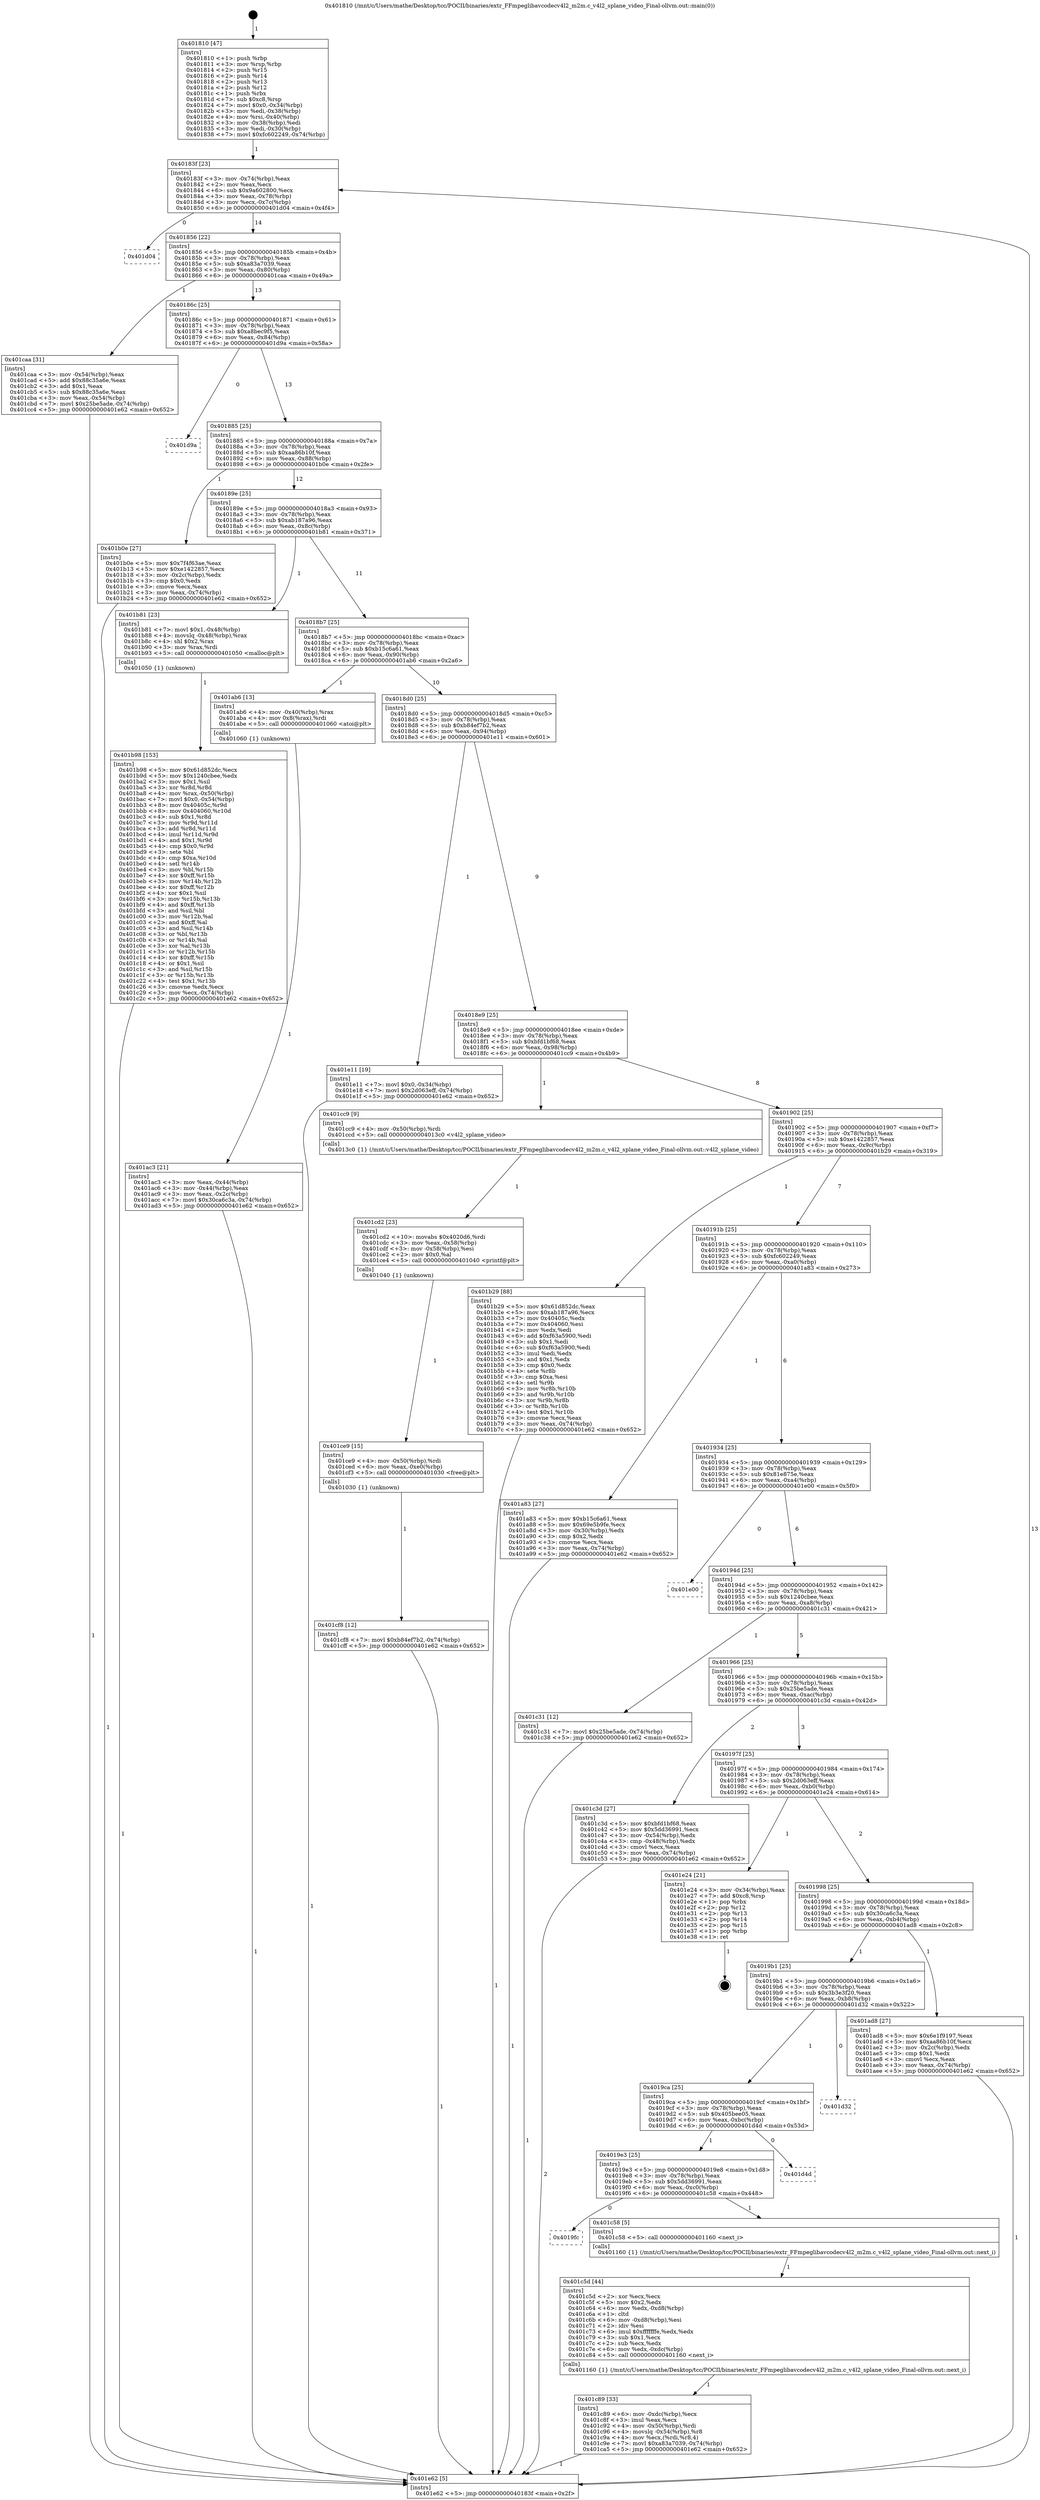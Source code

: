 digraph "0x401810" {
  label = "0x401810 (/mnt/c/Users/mathe/Desktop/tcc/POCII/binaries/extr_FFmpeglibavcodecv4l2_m2m.c_v4l2_splane_video_Final-ollvm.out::main(0))"
  labelloc = "t"
  node[shape=record]

  Entry [label="",width=0.3,height=0.3,shape=circle,fillcolor=black,style=filled]
  "0x40183f" [label="{
     0x40183f [23]\l
     | [instrs]\l
     &nbsp;&nbsp;0x40183f \<+3\>: mov -0x74(%rbp),%eax\l
     &nbsp;&nbsp;0x401842 \<+2\>: mov %eax,%ecx\l
     &nbsp;&nbsp;0x401844 \<+6\>: sub $0x9a602800,%ecx\l
     &nbsp;&nbsp;0x40184a \<+3\>: mov %eax,-0x78(%rbp)\l
     &nbsp;&nbsp;0x40184d \<+3\>: mov %ecx,-0x7c(%rbp)\l
     &nbsp;&nbsp;0x401850 \<+6\>: je 0000000000401d04 \<main+0x4f4\>\l
  }"]
  "0x401d04" [label="{
     0x401d04\l
  }", style=dashed]
  "0x401856" [label="{
     0x401856 [22]\l
     | [instrs]\l
     &nbsp;&nbsp;0x401856 \<+5\>: jmp 000000000040185b \<main+0x4b\>\l
     &nbsp;&nbsp;0x40185b \<+3\>: mov -0x78(%rbp),%eax\l
     &nbsp;&nbsp;0x40185e \<+5\>: sub $0xa83a7039,%eax\l
     &nbsp;&nbsp;0x401863 \<+3\>: mov %eax,-0x80(%rbp)\l
     &nbsp;&nbsp;0x401866 \<+6\>: je 0000000000401caa \<main+0x49a\>\l
  }"]
  Exit [label="",width=0.3,height=0.3,shape=circle,fillcolor=black,style=filled,peripheries=2]
  "0x401caa" [label="{
     0x401caa [31]\l
     | [instrs]\l
     &nbsp;&nbsp;0x401caa \<+3\>: mov -0x54(%rbp),%eax\l
     &nbsp;&nbsp;0x401cad \<+5\>: add $0x88c35a6e,%eax\l
     &nbsp;&nbsp;0x401cb2 \<+3\>: add $0x1,%eax\l
     &nbsp;&nbsp;0x401cb5 \<+5\>: sub $0x88c35a6e,%eax\l
     &nbsp;&nbsp;0x401cba \<+3\>: mov %eax,-0x54(%rbp)\l
     &nbsp;&nbsp;0x401cbd \<+7\>: movl $0x25be5ade,-0x74(%rbp)\l
     &nbsp;&nbsp;0x401cc4 \<+5\>: jmp 0000000000401e62 \<main+0x652\>\l
  }"]
  "0x40186c" [label="{
     0x40186c [25]\l
     | [instrs]\l
     &nbsp;&nbsp;0x40186c \<+5\>: jmp 0000000000401871 \<main+0x61\>\l
     &nbsp;&nbsp;0x401871 \<+3\>: mov -0x78(%rbp),%eax\l
     &nbsp;&nbsp;0x401874 \<+5\>: sub $0xa8bec9f5,%eax\l
     &nbsp;&nbsp;0x401879 \<+6\>: mov %eax,-0x84(%rbp)\l
     &nbsp;&nbsp;0x40187f \<+6\>: je 0000000000401d9a \<main+0x58a\>\l
  }"]
  "0x401cf8" [label="{
     0x401cf8 [12]\l
     | [instrs]\l
     &nbsp;&nbsp;0x401cf8 \<+7\>: movl $0xb84ef7b2,-0x74(%rbp)\l
     &nbsp;&nbsp;0x401cff \<+5\>: jmp 0000000000401e62 \<main+0x652\>\l
  }"]
  "0x401d9a" [label="{
     0x401d9a\l
  }", style=dashed]
  "0x401885" [label="{
     0x401885 [25]\l
     | [instrs]\l
     &nbsp;&nbsp;0x401885 \<+5\>: jmp 000000000040188a \<main+0x7a\>\l
     &nbsp;&nbsp;0x40188a \<+3\>: mov -0x78(%rbp),%eax\l
     &nbsp;&nbsp;0x40188d \<+5\>: sub $0xaa86b10f,%eax\l
     &nbsp;&nbsp;0x401892 \<+6\>: mov %eax,-0x88(%rbp)\l
     &nbsp;&nbsp;0x401898 \<+6\>: je 0000000000401b0e \<main+0x2fe\>\l
  }"]
  "0x401ce9" [label="{
     0x401ce9 [15]\l
     | [instrs]\l
     &nbsp;&nbsp;0x401ce9 \<+4\>: mov -0x50(%rbp),%rdi\l
     &nbsp;&nbsp;0x401ced \<+6\>: mov %eax,-0xe0(%rbp)\l
     &nbsp;&nbsp;0x401cf3 \<+5\>: call 0000000000401030 \<free@plt\>\l
     | [calls]\l
     &nbsp;&nbsp;0x401030 \{1\} (unknown)\l
  }"]
  "0x401b0e" [label="{
     0x401b0e [27]\l
     | [instrs]\l
     &nbsp;&nbsp;0x401b0e \<+5\>: mov $0x7f4f63ae,%eax\l
     &nbsp;&nbsp;0x401b13 \<+5\>: mov $0xe1422857,%ecx\l
     &nbsp;&nbsp;0x401b18 \<+3\>: mov -0x2c(%rbp),%edx\l
     &nbsp;&nbsp;0x401b1b \<+3\>: cmp $0x0,%edx\l
     &nbsp;&nbsp;0x401b1e \<+3\>: cmove %ecx,%eax\l
     &nbsp;&nbsp;0x401b21 \<+3\>: mov %eax,-0x74(%rbp)\l
     &nbsp;&nbsp;0x401b24 \<+5\>: jmp 0000000000401e62 \<main+0x652\>\l
  }"]
  "0x40189e" [label="{
     0x40189e [25]\l
     | [instrs]\l
     &nbsp;&nbsp;0x40189e \<+5\>: jmp 00000000004018a3 \<main+0x93\>\l
     &nbsp;&nbsp;0x4018a3 \<+3\>: mov -0x78(%rbp),%eax\l
     &nbsp;&nbsp;0x4018a6 \<+5\>: sub $0xab187a96,%eax\l
     &nbsp;&nbsp;0x4018ab \<+6\>: mov %eax,-0x8c(%rbp)\l
     &nbsp;&nbsp;0x4018b1 \<+6\>: je 0000000000401b81 \<main+0x371\>\l
  }"]
  "0x401cd2" [label="{
     0x401cd2 [23]\l
     | [instrs]\l
     &nbsp;&nbsp;0x401cd2 \<+10\>: movabs $0x4020d6,%rdi\l
     &nbsp;&nbsp;0x401cdc \<+3\>: mov %eax,-0x58(%rbp)\l
     &nbsp;&nbsp;0x401cdf \<+3\>: mov -0x58(%rbp),%esi\l
     &nbsp;&nbsp;0x401ce2 \<+2\>: mov $0x0,%al\l
     &nbsp;&nbsp;0x401ce4 \<+5\>: call 0000000000401040 \<printf@plt\>\l
     | [calls]\l
     &nbsp;&nbsp;0x401040 \{1\} (unknown)\l
  }"]
  "0x401b81" [label="{
     0x401b81 [23]\l
     | [instrs]\l
     &nbsp;&nbsp;0x401b81 \<+7\>: movl $0x1,-0x48(%rbp)\l
     &nbsp;&nbsp;0x401b88 \<+4\>: movslq -0x48(%rbp),%rax\l
     &nbsp;&nbsp;0x401b8c \<+4\>: shl $0x2,%rax\l
     &nbsp;&nbsp;0x401b90 \<+3\>: mov %rax,%rdi\l
     &nbsp;&nbsp;0x401b93 \<+5\>: call 0000000000401050 \<malloc@plt\>\l
     | [calls]\l
     &nbsp;&nbsp;0x401050 \{1\} (unknown)\l
  }"]
  "0x4018b7" [label="{
     0x4018b7 [25]\l
     | [instrs]\l
     &nbsp;&nbsp;0x4018b7 \<+5\>: jmp 00000000004018bc \<main+0xac\>\l
     &nbsp;&nbsp;0x4018bc \<+3\>: mov -0x78(%rbp),%eax\l
     &nbsp;&nbsp;0x4018bf \<+5\>: sub $0xb15c6a61,%eax\l
     &nbsp;&nbsp;0x4018c4 \<+6\>: mov %eax,-0x90(%rbp)\l
     &nbsp;&nbsp;0x4018ca \<+6\>: je 0000000000401ab6 \<main+0x2a6\>\l
  }"]
  "0x401c89" [label="{
     0x401c89 [33]\l
     | [instrs]\l
     &nbsp;&nbsp;0x401c89 \<+6\>: mov -0xdc(%rbp),%ecx\l
     &nbsp;&nbsp;0x401c8f \<+3\>: imul %eax,%ecx\l
     &nbsp;&nbsp;0x401c92 \<+4\>: mov -0x50(%rbp),%rdi\l
     &nbsp;&nbsp;0x401c96 \<+4\>: movslq -0x54(%rbp),%r8\l
     &nbsp;&nbsp;0x401c9a \<+4\>: mov %ecx,(%rdi,%r8,4)\l
     &nbsp;&nbsp;0x401c9e \<+7\>: movl $0xa83a7039,-0x74(%rbp)\l
     &nbsp;&nbsp;0x401ca5 \<+5\>: jmp 0000000000401e62 \<main+0x652\>\l
  }"]
  "0x401ab6" [label="{
     0x401ab6 [13]\l
     | [instrs]\l
     &nbsp;&nbsp;0x401ab6 \<+4\>: mov -0x40(%rbp),%rax\l
     &nbsp;&nbsp;0x401aba \<+4\>: mov 0x8(%rax),%rdi\l
     &nbsp;&nbsp;0x401abe \<+5\>: call 0000000000401060 \<atoi@plt\>\l
     | [calls]\l
     &nbsp;&nbsp;0x401060 \{1\} (unknown)\l
  }"]
  "0x4018d0" [label="{
     0x4018d0 [25]\l
     | [instrs]\l
     &nbsp;&nbsp;0x4018d0 \<+5\>: jmp 00000000004018d5 \<main+0xc5\>\l
     &nbsp;&nbsp;0x4018d5 \<+3\>: mov -0x78(%rbp),%eax\l
     &nbsp;&nbsp;0x4018d8 \<+5\>: sub $0xb84ef7b2,%eax\l
     &nbsp;&nbsp;0x4018dd \<+6\>: mov %eax,-0x94(%rbp)\l
     &nbsp;&nbsp;0x4018e3 \<+6\>: je 0000000000401e11 \<main+0x601\>\l
  }"]
  "0x401c5d" [label="{
     0x401c5d [44]\l
     | [instrs]\l
     &nbsp;&nbsp;0x401c5d \<+2\>: xor %ecx,%ecx\l
     &nbsp;&nbsp;0x401c5f \<+5\>: mov $0x2,%edx\l
     &nbsp;&nbsp;0x401c64 \<+6\>: mov %edx,-0xd8(%rbp)\l
     &nbsp;&nbsp;0x401c6a \<+1\>: cltd\l
     &nbsp;&nbsp;0x401c6b \<+6\>: mov -0xd8(%rbp),%esi\l
     &nbsp;&nbsp;0x401c71 \<+2\>: idiv %esi\l
     &nbsp;&nbsp;0x401c73 \<+6\>: imul $0xfffffffe,%edx,%edx\l
     &nbsp;&nbsp;0x401c79 \<+3\>: sub $0x1,%ecx\l
     &nbsp;&nbsp;0x401c7c \<+2\>: sub %ecx,%edx\l
     &nbsp;&nbsp;0x401c7e \<+6\>: mov %edx,-0xdc(%rbp)\l
     &nbsp;&nbsp;0x401c84 \<+5\>: call 0000000000401160 \<next_i\>\l
     | [calls]\l
     &nbsp;&nbsp;0x401160 \{1\} (/mnt/c/Users/mathe/Desktop/tcc/POCII/binaries/extr_FFmpeglibavcodecv4l2_m2m.c_v4l2_splane_video_Final-ollvm.out::next_i)\l
  }"]
  "0x401e11" [label="{
     0x401e11 [19]\l
     | [instrs]\l
     &nbsp;&nbsp;0x401e11 \<+7\>: movl $0x0,-0x34(%rbp)\l
     &nbsp;&nbsp;0x401e18 \<+7\>: movl $0x2d063eff,-0x74(%rbp)\l
     &nbsp;&nbsp;0x401e1f \<+5\>: jmp 0000000000401e62 \<main+0x652\>\l
  }"]
  "0x4018e9" [label="{
     0x4018e9 [25]\l
     | [instrs]\l
     &nbsp;&nbsp;0x4018e9 \<+5\>: jmp 00000000004018ee \<main+0xde\>\l
     &nbsp;&nbsp;0x4018ee \<+3\>: mov -0x78(%rbp),%eax\l
     &nbsp;&nbsp;0x4018f1 \<+5\>: sub $0xbfd1bf68,%eax\l
     &nbsp;&nbsp;0x4018f6 \<+6\>: mov %eax,-0x98(%rbp)\l
     &nbsp;&nbsp;0x4018fc \<+6\>: je 0000000000401cc9 \<main+0x4b9\>\l
  }"]
  "0x4019fc" [label="{
     0x4019fc\l
  }", style=dashed]
  "0x401cc9" [label="{
     0x401cc9 [9]\l
     | [instrs]\l
     &nbsp;&nbsp;0x401cc9 \<+4\>: mov -0x50(%rbp),%rdi\l
     &nbsp;&nbsp;0x401ccd \<+5\>: call 00000000004013c0 \<v4l2_splane_video\>\l
     | [calls]\l
     &nbsp;&nbsp;0x4013c0 \{1\} (/mnt/c/Users/mathe/Desktop/tcc/POCII/binaries/extr_FFmpeglibavcodecv4l2_m2m.c_v4l2_splane_video_Final-ollvm.out::v4l2_splane_video)\l
  }"]
  "0x401902" [label="{
     0x401902 [25]\l
     | [instrs]\l
     &nbsp;&nbsp;0x401902 \<+5\>: jmp 0000000000401907 \<main+0xf7\>\l
     &nbsp;&nbsp;0x401907 \<+3\>: mov -0x78(%rbp),%eax\l
     &nbsp;&nbsp;0x40190a \<+5\>: sub $0xe1422857,%eax\l
     &nbsp;&nbsp;0x40190f \<+6\>: mov %eax,-0x9c(%rbp)\l
     &nbsp;&nbsp;0x401915 \<+6\>: je 0000000000401b29 \<main+0x319\>\l
  }"]
  "0x401c58" [label="{
     0x401c58 [5]\l
     | [instrs]\l
     &nbsp;&nbsp;0x401c58 \<+5\>: call 0000000000401160 \<next_i\>\l
     | [calls]\l
     &nbsp;&nbsp;0x401160 \{1\} (/mnt/c/Users/mathe/Desktop/tcc/POCII/binaries/extr_FFmpeglibavcodecv4l2_m2m.c_v4l2_splane_video_Final-ollvm.out::next_i)\l
  }"]
  "0x401b29" [label="{
     0x401b29 [88]\l
     | [instrs]\l
     &nbsp;&nbsp;0x401b29 \<+5\>: mov $0x61d852dc,%eax\l
     &nbsp;&nbsp;0x401b2e \<+5\>: mov $0xab187a96,%ecx\l
     &nbsp;&nbsp;0x401b33 \<+7\>: mov 0x40405c,%edx\l
     &nbsp;&nbsp;0x401b3a \<+7\>: mov 0x404060,%esi\l
     &nbsp;&nbsp;0x401b41 \<+2\>: mov %edx,%edi\l
     &nbsp;&nbsp;0x401b43 \<+6\>: add $0xf63a5900,%edi\l
     &nbsp;&nbsp;0x401b49 \<+3\>: sub $0x1,%edi\l
     &nbsp;&nbsp;0x401b4c \<+6\>: sub $0xf63a5900,%edi\l
     &nbsp;&nbsp;0x401b52 \<+3\>: imul %edi,%edx\l
     &nbsp;&nbsp;0x401b55 \<+3\>: and $0x1,%edx\l
     &nbsp;&nbsp;0x401b58 \<+3\>: cmp $0x0,%edx\l
     &nbsp;&nbsp;0x401b5b \<+4\>: sete %r8b\l
     &nbsp;&nbsp;0x401b5f \<+3\>: cmp $0xa,%esi\l
     &nbsp;&nbsp;0x401b62 \<+4\>: setl %r9b\l
     &nbsp;&nbsp;0x401b66 \<+3\>: mov %r8b,%r10b\l
     &nbsp;&nbsp;0x401b69 \<+3\>: and %r9b,%r10b\l
     &nbsp;&nbsp;0x401b6c \<+3\>: xor %r9b,%r8b\l
     &nbsp;&nbsp;0x401b6f \<+3\>: or %r8b,%r10b\l
     &nbsp;&nbsp;0x401b72 \<+4\>: test $0x1,%r10b\l
     &nbsp;&nbsp;0x401b76 \<+3\>: cmovne %ecx,%eax\l
     &nbsp;&nbsp;0x401b79 \<+3\>: mov %eax,-0x74(%rbp)\l
     &nbsp;&nbsp;0x401b7c \<+5\>: jmp 0000000000401e62 \<main+0x652\>\l
  }"]
  "0x40191b" [label="{
     0x40191b [25]\l
     | [instrs]\l
     &nbsp;&nbsp;0x40191b \<+5\>: jmp 0000000000401920 \<main+0x110\>\l
     &nbsp;&nbsp;0x401920 \<+3\>: mov -0x78(%rbp),%eax\l
     &nbsp;&nbsp;0x401923 \<+5\>: sub $0xfc602249,%eax\l
     &nbsp;&nbsp;0x401928 \<+6\>: mov %eax,-0xa0(%rbp)\l
     &nbsp;&nbsp;0x40192e \<+6\>: je 0000000000401a83 \<main+0x273\>\l
  }"]
  "0x4019e3" [label="{
     0x4019e3 [25]\l
     | [instrs]\l
     &nbsp;&nbsp;0x4019e3 \<+5\>: jmp 00000000004019e8 \<main+0x1d8\>\l
     &nbsp;&nbsp;0x4019e8 \<+3\>: mov -0x78(%rbp),%eax\l
     &nbsp;&nbsp;0x4019eb \<+5\>: sub $0x5dd36991,%eax\l
     &nbsp;&nbsp;0x4019f0 \<+6\>: mov %eax,-0xc0(%rbp)\l
     &nbsp;&nbsp;0x4019f6 \<+6\>: je 0000000000401c58 \<main+0x448\>\l
  }"]
  "0x401a83" [label="{
     0x401a83 [27]\l
     | [instrs]\l
     &nbsp;&nbsp;0x401a83 \<+5\>: mov $0xb15c6a61,%eax\l
     &nbsp;&nbsp;0x401a88 \<+5\>: mov $0x69e5b9fe,%ecx\l
     &nbsp;&nbsp;0x401a8d \<+3\>: mov -0x30(%rbp),%edx\l
     &nbsp;&nbsp;0x401a90 \<+3\>: cmp $0x2,%edx\l
     &nbsp;&nbsp;0x401a93 \<+3\>: cmovne %ecx,%eax\l
     &nbsp;&nbsp;0x401a96 \<+3\>: mov %eax,-0x74(%rbp)\l
     &nbsp;&nbsp;0x401a99 \<+5\>: jmp 0000000000401e62 \<main+0x652\>\l
  }"]
  "0x401934" [label="{
     0x401934 [25]\l
     | [instrs]\l
     &nbsp;&nbsp;0x401934 \<+5\>: jmp 0000000000401939 \<main+0x129\>\l
     &nbsp;&nbsp;0x401939 \<+3\>: mov -0x78(%rbp),%eax\l
     &nbsp;&nbsp;0x40193c \<+5\>: sub $0x81e875e,%eax\l
     &nbsp;&nbsp;0x401941 \<+6\>: mov %eax,-0xa4(%rbp)\l
     &nbsp;&nbsp;0x401947 \<+6\>: je 0000000000401e00 \<main+0x5f0\>\l
  }"]
  "0x401e62" [label="{
     0x401e62 [5]\l
     | [instrs]\l
     &nbsp;&nbsp;0x401e62 \<+5\>: jmp 000000000040183f \<main+0x2f\>\l
  }"]
  "0x401810" [label="{
     0x401810 [47]\l
     | [instrs]\l
     &nbsp;&nbsp;0x401810 \<+1\>: push %rbp\l
     &nbsp;&nbsp;0x401811 \<+3\>: mov %rsp,%rbp\l
     &nbsp;&nbsp;0x401814 \<+2\>: push %r15\l
     &nbsp;&nbsp;0x401816 \<+2\>: push %r14\l
     &nbsp;&nbsp;0x401818 \<+2\>: push %r13\l
     &nbsp;&nbsp;0x40181a \<+2\>: push %r12\l
     &nbsp;&nbsp;0x40181c \<+1\>: push %rbx\l
     &nbsp;&nbsp;0x40181d \<+7\>: sub $0xc8,%rsp\l
     &nbsp;&nbsp;0x401824 \<+7\>: movl $0x0,-0x34(%rbp)\l
     &nbsp;&nbsp;0x40182b \<+3\>: mov %edi,-0x38(%rbp)\l
     &nbsp;&nbsp;0x40182e \<+4\>: mov %rsi,-0x40(%rbp)\l
     &nbsp;&nbsp;0x401832 \<+3\>: mov -0x38(%rbp),%edi\l
     &nbsp;&nbsp;0x401835 \<+3\>: mov %edi,-0x30(%rbp)\l
     &nbsp;&nbsp;0x401838 \<+7\>: movl $0xfc602249,-0x74(%rbp)\l
  }"]
  "0x401ac3" [label="{
     0x401ac3 [21]\l
     | [instrs]\l
     &nbsp;&nbsp;0x401ac3 \<+3\>: mov %eax,-0x44(%rbp)\l
     &nbsp;&nbsp;0x401ac6 \<+3\>: mov -0x44(%rbp),%eax\l
     &nbsp;&nbsp;0x401ac9 \<+3\>: mov %eax,-0x2c(%rbp)\l
     &nbsp;&nbsp;0x401acc \<+7\>: movl $0x30ca6c3a,-0x74(%rbp)\l
     &nbsp;&nbsp;0x401ad3 \<+5\>: jmp 0000000000401e62 \<main+0x652\>\l
  }"]
  "0x401d4d" [label="{
     0x401d4d\l
  }", style=dashed]
  "0x401e00" [label="{
     0x401e00\l
  }", style=dashed]
  "0x40194d" [label="{
     0x40194d [25]\l
     | [instrs]\l
     &nbsp;&nbsp;0x40194d \<+5\>: jmp 0000000000401952 \<main+0x142\>\l
     &nbsp;&nbsp;0x401952 \<+3\>: mov -0x78(%rbp),%eax\l
     &nbsp;&nbsp;0x401955 \<+5\>: sub $0x1240cbee,%eax\l
     &nbsp;&nbsp;0x40195a \<+6\>: mov %eax,-0xa8(%rbp)\l
     &nbsp;&nbsp;0x401960 \<+6\>: je 0000000000401c31 \<main+0x421\>\l
  }"]
  "0x4019ca" [label="{
     0x4019ca [25]\l
     | [instrs]\l
     &nbsp;&nbsp;0x4019ca \<+5\>: jmp 00000000004019cf \<main+0x1bf\>\l
     &nbsp;&nbsp;0x4019cf \<+3\>: mov -0x78(%rbp),%eax\l
     &nbsp;&nbsp;0x4019d2 \<+5\>: sub $0x405bee05,%eax\l
     &nbsp;&nbsp;0x4019d7 \<+6\>: mov %eax,-0xbc(%rbp)\l
     &nbsp;&nbsp;0x4019dd \<+6\>: je 0000000000401d4d \<main+0x53d\>\l
  }"]
  "0x401c31" [label="{
     0x401c31 [12]\l
     | [instrs]\l
     &nbsp;&nbsp;0x401c31 \<+7\>: movl $0x25be5ade,-0x74(%rbp)\l
     &nbsp;&nbsp;0x401c38 \<+5\>: jmp 0000000000401e62 \<main+0x652\>\l
  }"]
  "0x401966" [label="{
     0x401966 [25]\l
     | [instrs]\l
     &nbsp;&nbsp;0x401966 \<+5\>: jmp 000000000040196b \<main+0x15b\>\l
     &nbsp;&nbsp;0x40196b \<+3\>: mov -0x78(%rbp),%eax\l
     &nbsp;&nbsp;0x40196e \<+5\>: sub $0x25be5ade,%eax\l
     &nbsp;&nbsp;0x401973 \<+6\>: mov %eax,-0xac(%rbp)\l
     &nbsp;&nbsp;0x401979 \<+6\>: je 0000000000401c3d \<main+0x42d\>\l
  }"]
  "0x401d32" [label="{
     0x401d32\l
  }", style=dashed]
  "0x401c3d" [label="{
     0x401c3d [27]\l
     | [instrs]\l
     &nbsp;&nbsp;0x401c3d \<+5\>: mov $0xbfd1bf68,%eax\l
     &nbsp;&nbsp;0x401c42 \<+5\>: mov $0x5dd36991,%ecx\l
     &nbsp;&nbsp;0x401c47 \<+3\>: mov -0x54(%rbp),%edx\l
     &nbsp;&nbsp;0x401c4a \<+3\>: cmp -0x48(%rbp),%edx\l
     &nbsp;&nbsp;0x401c4d \<+3\>: cmovl %ecx,%eax\l
     &nbsp;&nbsp;0x401c50 \<+3\>: mov %eax,-0x74(%rbp)\l
     &nbsp;&nbsp;0x401c53 \<+5\>: jmp 0000000000401e62 \<main+0x652\>\l
  }"]
  "0x40197f" [label="{
     0x40197f [25]\l
     | [instrs]\l
     &nbsp;&nbsp;0x40197f \<+5\>: jmp 0000000000401984 \<main+0x174\>\l
     &nbsp;&nbsp;0x401984 \<+3\>: mov -0x78(%rbp),%eax\l
     &nbsp;&nbsp;0x401987 \<+5\>: sub $0x2d063eff,%eax\l
     &nbsp;&nbsp;0x40198c \<+6\>: mov %eax,-0xb0(%rbp)\l
     &nbsp;&nbsp;0x401992 \<+6\>: je 0000000000401e24 \<main+0x614\>\l
  }"]
  "0x401b98" [label="{
     0x401b98 [153]\l
     | [instrs]\l
     &nbsp;&nbsp;0x401b98 \<+5\>: mov $0x61d852dc,%ecx\l
     &nbsp;&nbsp;0x401b9d \<+5\>: mov $0x1240cbee,%edx\l
     &nbsp;&nbsp;0x401ba2 \<+3\>: mov $0x1,%sil\l
     &nbsp;&nbsp;0x401ba5 \<+3\>: xor %r8d,%r8d\l
     &nbsp;&nbsp;0x401ba8 \<+4\>: mov %rax,-0x50(%rbp)\l
     &nbsp;&nbsp;0x401bac \<+7\>: movl $0x0,-0x54(%rbp)\l
     &nbsp;&nbsp;0x401bb3 \<+8\>: mov 0x40405c,%r9d\l
     &nbsp;&nbsp;0x401bbb \<+8\>: mov 0x404060,%r10d\l
     &nbsp;&nbsp;0x401bc3 \<+4\>: sub $0x1,%r8d\l
     &nbsp;&nbsp;0x401bc7 \<+3\>: mov %r9d,%r11d\l
     &nbsp;&nbsp;0x401bca \<+3\>: add %r8d,%r11d\l
     &nbsp;&nbsp;0x401bcd \<+4\>: imul %r11d,%r9d\l
     &nbsp;&nbsp;0x401bd1 \<+4\>: and $0x1,%r9d\l
     &nbsp;&nbsp;0x401bd5 \<+4\>: cmp $0x0,%r9d\l
     &nbsp;&nbsp;0x401bd9 \<+3\>: sete %bl\l
     &nbsp;&nbsp;0x401bdc \<+4\>: cmp $0xa,%r10d\l
     &nbsp;&nbsp;0x401be0 \<+4\>: setl %r14b\l
     &nbsp;&nbsp;0x401be4 \<+3\>: mov %bl,%r15b\l
     &nbsp;&nbsp;0x401be7 \<+4\>: xor $0xff,%r15b\l
     &nbsp;&nbsp;0x401beb \<+3\>: mov %r14b,%r12b\l
     &nbsp;&nbsp;0x401bee \<+4\>: xor $0xff,%r12b\l
     &nbsp;&nbsp;0x401bf2 \<+4\>: xor $0x1,%sil\l
     &nbsp;&nbsp;0x401bf6 \<+3\>: mov %r15b,%r13b\l
     &nbsp;&nbsp;0x401bf9 \<+4\>: and $0xff,%r13b\l
     &nbsp;&nbsp;0x401bfd \<+3\>: and %sil,%bl\l
     &nbsp;&nbsp;0x401c00 \<+3\>: mov %r12b,%al\l
     &nbsp;&nbsp;0x401c03 \<+2\>: and $0xff,%al\l
     &nbsp;&nbsp;0x401c05 \<+3\>: and %sil,%r14b\l
     &nbsp;&nbsp;0x401c08 \<+3\>: or %bl,%r13b\l
     &nbsp;&nbsp;0x401c0b \<+3\>: or %r14b,%al\l
     &nbsp;&nbsp;0x401c0e \<+3\>: xor %al,%r13b\l
     &nbsp;&nbsp;0x401c11 \<+3\>: or %r12b,%r15b\l
     &nbsp;&nbsp;0x401c14 \<+4\>: xor $0xff,%r15b\l
     &nbsp;&nbsp;0x401c18 \<+4\>: or $0x1,%sil\l
     &nbsp;&nbsp;0x401c1c \<+3\>: and %sil,%r15b\l
     &nbsp;&nbsp;0x401c1f \<+3\>: or %r15b,%r13b\l
     &nbsp;&nbsp;0x401c22 \<+4\>: test $0x1,%r13b\l
     &nbsp;&nbsp;0x401c26 \<+3\>: cmovne %edx,%ecx\l
     &nbsp;&nbsp;0x401c29 \<+3\>: mov %ecx,-0x74(%rbp)\l
     &nbsp;&nbsp;0x401c2c \<+5\>: jmp 0000000000401e62 \<main+0x652\>\l
  }"]
  "0x401e24" [label="{
     0x401e24 [21]\l
     | [instrs]\l
     &nbsp;&nbsp;0x401e24 \<+3\>: mov -0x34(%rbp),%eax\l
     &nbsp;&nbsp;0x401e27 \<+7\>: add $0xc8,%rsp\l
     &nbsp;&nbsp;0x401e2e \<+1\>: pop %rbx\l
     &nbsp;&nbsp;0x401e2f \<+2\>: pop %r12\l
     &nbsp;&nbsp;0x401e31 \<+2\>: pop %r13\l
     &nbsp;&nbsp;0x401e33 \<+2\>: pop %r14\l
     &nbsp;&nbsp;0x401e35 \<+2\>: pop %r15\l
     &nbsp;&nbsp;0x401e37 \<+1\>: pop %rbp\l
     &nbsp;&nbsp;0x401e38 \<+1\>: ret\l
  }"]
  "0x401998" [label="{
     0x401998 [25]\l
     | [instrs]\l
     &nbsp;&nbsp;0x401998 \<+5\>: jmp 000000000040199d \<main+0x18d\>\l
     &nbsp;&nbsp;0x40199d \<+3\>: mov -0x78(%rbp),%eax\l
     &nbsp;&nbsp;0x4019a0 \<+5\>: sub $0x30ca6c3a,%eax\l
     &nbsp;&nbsp;0x4019a5 \<+6\>: mov %eax,-0xb4(%rbp)\l
     &nbsp;&nbsp;0x4019ab \<+6\>: je 0000000000401ad8 \<main+0x2c8\>\l
  }"]
  "0x4019b1" [label="{
     0x4019b1 [25]\l
     | [instrs]\l
     &nbsp;&nbsp;0x4019b1 \<+5\>: jmp 00000000004019b6 \<main+0x1a6\>\l
     &nbsp;&nbsp;0x4019b6 \<+3\>: mov -0x78(%rbp),%eax\l
     &nbsp;&nbsp;0x4019b9 \<+5\>: sub $0x3b3e3f20,%eax\l
     &nbsp;&nbsp;0x4019be \<+6\>: mov %eax,-0xb8(%rbp)\l
     &nbsp;&nbsp;0x4019c4 \<+6\>: je 0000000000401d32 \<main+0x522\>\l
  }"]
  "0x401ad8" [label="{
     0x401ad8 [27]\l
     | [instrs]\l
     &nbsp;&nbsp;0x401ad8 \<+5\>: mov $0x6e1f9197,%eax\l
     &nbsp;&nbsp;0x401add \<+5\>: mov $0xaa86b10f,%ecx\l
     &nbsp;&nbsp;0x401ae2 \<+3\>: mov -0x2c(%rbp),%edx\l
     &nbsp;&nbsp;0x401ae5 \<+3\>: cmp $0x1,%edx\l
     &nbsp;&nbsp;0x401ae8 \<+3\>: cmovl %ecx,%eax\l
     &nbsp;&nbsp;0x401aeb \<+3\>: mov %eax,-0x74(%rbp)\l
     &nbsp;&nbsp;0x401aee \<+5\>: jmp 0000000000401e62 \<main+0x652\>\l
  }"]
  Entry -> "0x401810" [label=" 1"]
  "0x40183f" -> "0x401d04" [label=" 0"]
  "0x40183f" -> "0x401856" [label=" 14"]
  "0x401e24" -> Exit [label=" 1"]
  "0x401856" -> "0x401caa" [label=" 1"]
  "0x401856" -> "0x40186c" [label=" 13"]
  "0x401e11" -> "0x401e62" [label=" 1"]
  "0x40186c" -> "0x401d9a" [label=" 0"]
  "0x40186c" -> "0x401885" [label=" 13"]
  "0x401cf8" -> "0x401e62" [label=" 1"]
  "0x401885" -> "0x401b0e" [label=" 1"]
  "0x401885" -> "0x40189e" [label=" 12"]
  "0x401ce9" -> "0x401cf8" [label=" 1"]
  "0x40189e" -> "0x401b81" [label=" 1"]
  "0x40189e" -> "0x4018b7" [label=" 11"]
  "0x401cd2" -> "0x401ce9" [label=" 1"]
  "0x4018b7" -> "0x401ab6" [label=" 1"]
  "0x4018b7" -> "0x4018d0" [label=" 10"]
  "0x401cc9" -> "0x401cd2" [label=" 1"]
  "0x4018d0" -> "0x401e11" [label=" 1"]
  "0x4018d0" -> "0x4018e9" [label=" 9"]
  "0x401caa" -> "0x401e62" [label=" 1"]
  "0x4018e9" -> "0x401cc9" [label=" 1"]
  "0x4018e9" -> "0x401902" [label=" 8"]
  "0x401c89" -> "0x401e62" [label=" 1"]
  "0x401902" -> "0x401b29" [label=" 1"]
  "0x401902" -> "0x40191b" [label=" 7"]
  "0x401c5d" -> "0x401c89" [label=" 1"]
  "0x40191b" -> "0x401a83" [label=" 1"]
  "0x40191b" -> "0x401934" [label=" 6"]
  "0x401a83" -> "0x401e62" [label=" 1"]
  "0x401810" -> "0x40183f" [label=" 1"]
  "0x401e62" -> "0x40183f" [label=" 13"]
  "0x401ab6" -> "0x401ac3" [label=" 1"]
  "0x401ac3" -> "0x401e62" [label=" 1"]
  "0x4019e3" -> "0x4019fc" [label=" 0"]
  "0x401934" -> "0x401e00" [label=" 0"]
  "0x401934" -> "0x40194d" [label=" 6"]
  "0x4019e3" -> "0x401c58" [label=" 1"]
  "0x40194d" -> "0x401c31" [label=" 1"]
  "0x40194d" -> "0x401966" [label=" 5"]
  "0x4019ca" -> "0x4019e3" [label=" 1"]
  "0x401966" -> "0x401c3d" [label=" 2"]
  "0x401966" -> "0x40197f" [label=" 3"]
  "0x4019ca" -> "0x401d4d" [label=" 0"]
  "0x40197f" -> "0x401e24" [label=" 1"]
  "0x40197f" -> "0x401998" [label=" 2"]
  "0x4019b1" -> "0x4019ca" [label=" 1"]
  "0x401998" -> "0x401ad8" [label=" 1"]
  "0x401998" -> "0x4019b1" [label=" 1"]
  "0x401ad8" -> "0x401e62" [label=" 1"]
  "0x401b0e" -> "0x401e62" [label=" 1"]
  "0x401b29" -> "0x401e62" [label=" 1"]
  "0x401b81" -> "0x401b98" [label=" 1"]
  "0x401b98" -> "0x401e62" [label=" 1"]
  "0x401c31" -> "0x401e62" [label=" 1"]
  "0x401c3d" -> "0x401e62" [label=" 2"]
  "0x401c58" -> "0x401c5d" [label=" 1"]
  "0x4019b1" -> "0x401d32" [label=" 0"]
}
